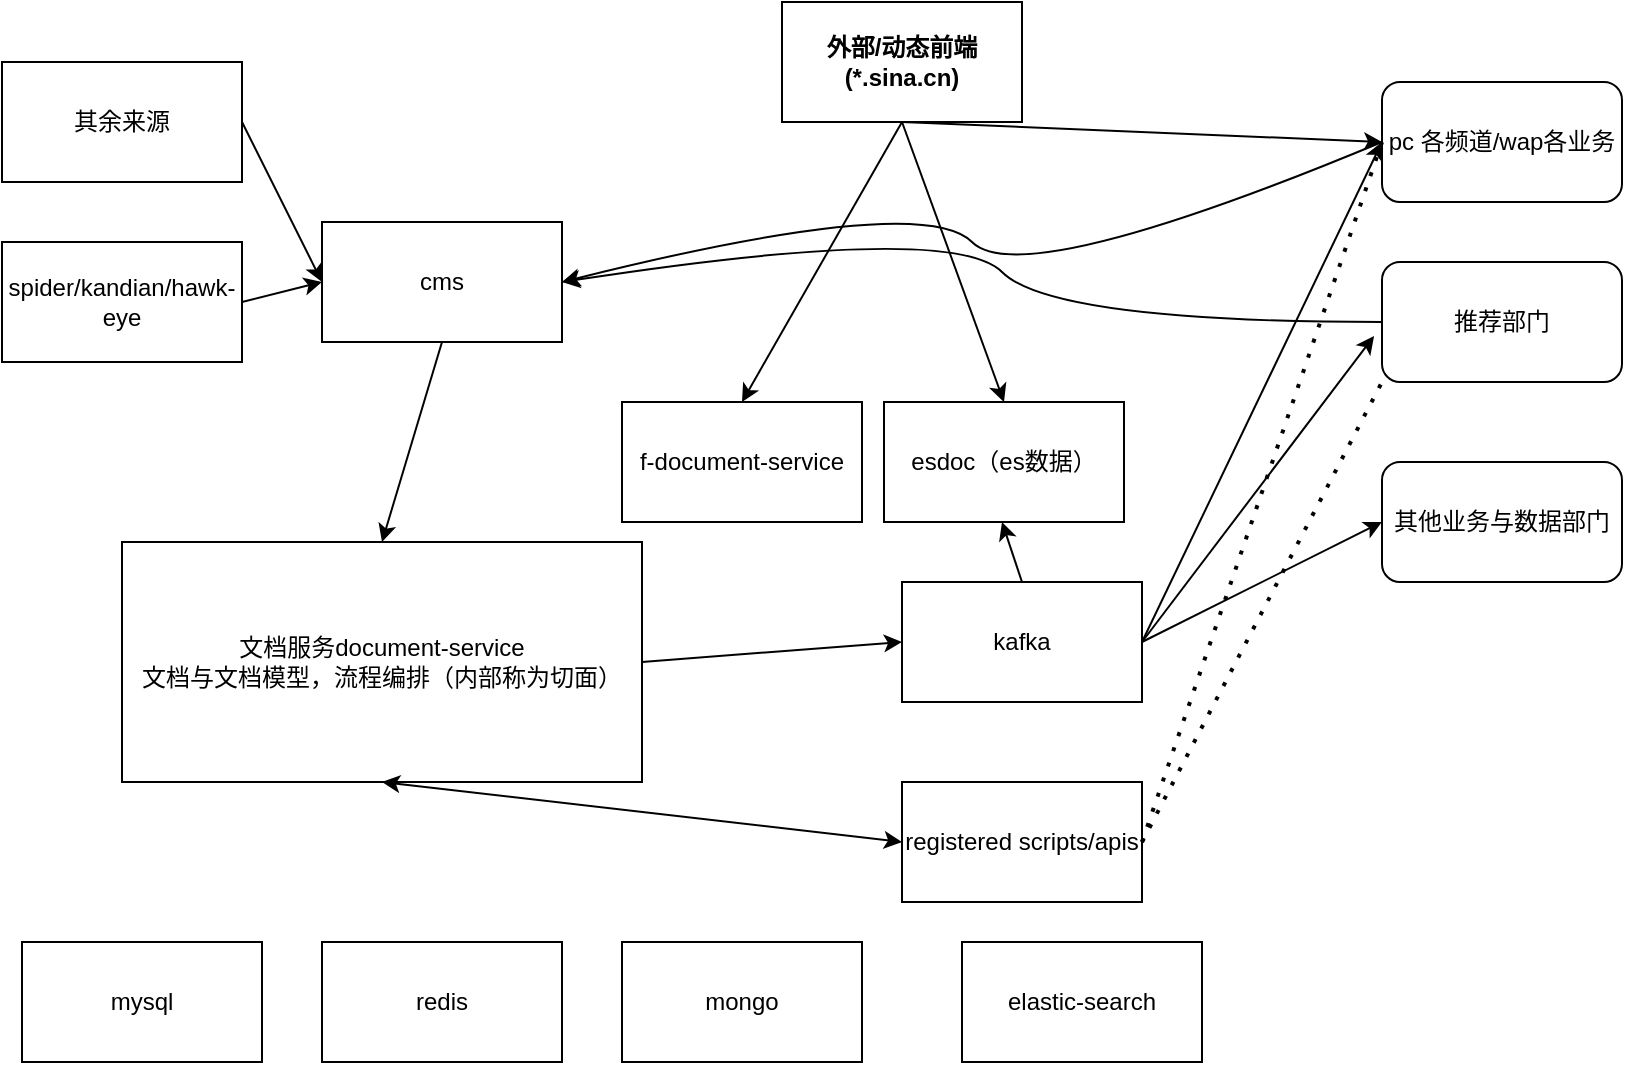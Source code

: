 <mxfile version="20.5.3" type="github">
  <diagram id="R2lEEEUBdFMjLlhIrx00" name="Page-1">
    <mxGraphModel dx="946" dy="504" grid="1" gridSize="10" guides="1" tooltips="1" connect="1" arrows="1" fold="1" page="1" pageScale="1" pageWidth="850" pageHeight="1100" math="0" shadow="0" extFonts="Permanent Marker^https://fonts.googleapis.com/css?family=Permanent+Marker">
      <root>
        <mxCell id="0" />
        <mxCell id="1" parent="0" />
        <mxCell id="uw1oQP8bwmENWxyOQQU2-1" value="外部/动态前端(*.sina.cn)" style="whiteSpace=wrap;html=1;startSize=30;fontStyle=1;" vertex="1" parent="1">
          <mxGeometry x="410" y="70" width="120" height="60" as="geometry" />
        </mxCell>
        <mxCell id="uw1oQP8bwmENWxyOQQU2-3" value="cms" style="rounded=0;whiteSpace=wrap;html=1;" vertex="1" parent="1">
          <mxGeometry x="180" y="180" width="120" height="60" as="geometry" />
        </mxCell>
        <mxCell id="uw1oQP8bwmENWxyOQQU2-4" value="registered scripts/apis" style="rounded=0;whiteSpace=wrap;html=1;" vertex="1" parent="1">
          <mxGeometry x="470" y="460" width="120" height="60" as="geometry" />
        </mxCell>
        <mxCell id="uw1oQP8bwmENWxyOQQU2-7" value="文档服务document-service&lt;br&gt;文档与文档模型，流程编排（内部称为切面）" style="rounded=0;whiteSpace=wrap;html=1;" vertex="1" parent="1">
          <mxGeometry x="80" y="340" width="260" height="120" as="geometry" />
        </mxCell>
        <mxCell id="uw1oQP8bwmENWxyOQQU2-8" value="f-document-service" style="rounded=0;whiteSpace=wrap;html=1;" vertex="1" parent="1">
          <mxGeometry x="330" y="270" width="120" height="60" as="geometry" />
        </mxCell>
        <mxCell id="uw1oQP8bwmENWxyOQQU2-9" value="mongo" style="rounded=0;whiteSpace=wrap;html=1;" vertex="1" parent="1">
          <mxGeometry x="330" y="540" width="120" height="60" as="geometry" />
        </mxCell>
        <mxCell id="uw1oQP8bwmENWxyOQQU2-10" value="redis" style="rounded=0;whiteSpace=wrap;html=1;" vertex="1" parent="1">
          <mxGeometry x="180" y="540" width="120" height="60" as="geometry" />
        </mxCell>
        <mxCell id="uw1oQP8bwmENWxyOQQU2-11" value="elastic-search" style="rounded=0;whiteSpace=wrap;html=1;" vertex="1" parent="1">
          <mxGeometry x="500" y="540" width="120" height="60" as="geometry" />
        </mxCell>
        <mxCell id="uw1oQP8bwmENWxyOQQU2-13" value="esdoc（es数据）" style="rounded=0;whiteSpace=wrap;html=1;" vertex="1" parent="1">
          <mxGeometry x="461" y="270" width="120" height="60" as="geometry" />
        </mxCell>
        <mxCell id="uw1oQP8bwmENWxyOQQU2-15" value="spider/kandian/hawk-eye" style="rounded=0;whiteSpace=wrap;html=1;" vertex="1" parent="1">
          <mxGeometry x="20" y="190" width="120" height="60" as="geometry" />
        </mxCell>
        <mxCell id="uw1oQP8bwmENWxyOQQU2-17" value="" style="endArrow=classic;html=1;rounded=0;exitX=1;exitY=0.5;exitDx=0;exitDy=0;entryX=0;entryY=0.5;entryDx=0;entryDy=0;" edge="1" parent="1" source="uw1oQP8bwmENWxyOQQU2-15" target="uw1oQP8bwmENWxyOQQU2-3">
          <mxGeometry width="50" height="50" relative="1" as="geometry">
            <mxPoint x="210" y="270" as="sourcePoint" />
            <mxPoint x="450" y="220" as="targetPoint" />
          </mxGeometry>
        </mxCell>
        <mxCell id="uw1oQP8bwmENWxyOQQU2-18" value="mysql" style="rounded=0;whiteSpace=wrap;html=1;" vertex="1" parent="1">
          <mxGeometry x="30" y="540" width="120" height="60" as="geometry" />
        </mxCell>
        <mxCell id="uw1oQP8bwmENWxyOQQU2-21" value="其余来源" style="rounded=0;whiteSpace=wrap;html=1;" vertex="1" parent="1">
          <mxGeometry x="20" y="100" width="120" height="60" as="geometry" />
        </mxCell>
        <mxCell id="uw1oQP8bwmENWxyOQQU2-23" value="" style="endArrow=classic;html=1;rounded=0;exitX=0.5;exitY=1;exitDx=0;exitDy=0;entryX=0.5;entryY=0;entryDx=0;entryDy=0;" edge="1" parent="1" source="uw1oQP8bwmENWxyOQQU2-3" target="uw1oQP8bwmENWxyOQQU2-7">
          <mxGeometry width="50" height="50" relative="1" as="geometry">
            <mxPoint x="400" y="320" as="sourcePoint" />
            <mxPoint x="450" y="270" as="targetPoint" />
          </mxGeometry>
        </mxCell>
        <mxCell id="uw1oQP8bwmENWxyOQQU2-24" value="kafka" style="rounded=0;whiteSpace=wrap;html=1;" vertex="1" parent="1">
          <mxGeometry x="470" y="360" width="120" height="60" as="geometry" />
        </mxCell>
        <mxCell id="uw1oQP8bwmENWxyOQQU2-26" value="pc 各频道/wap各业务" style="rounded=1;whiteSpace=wrap;html=1;" vertex="1" parent="1">
          <mxGeometry x="710" y="110" width="120" height="60" as="geometry" />
        </mxCell>
        <mxCell id="uw1oQP8bwmENWxyOQQU2-28" value="推荐部门" style="rounded=1;whiteSpace=wrap;html=1;" vertex="1" parent="1">
          <mxGeometry x="710" y="200" width="120" height="60" as="geometry" />
        </mxCell>
        <mxCell id="uw1oQP8bwmENWxyOQQU2-29" value="其他业务与数据部门" style="rounded=1;whiteSpace=wrap;html=1;" vertex="1" parent="1">
          <mxGeometry x="710" y="300" width="120" height="60" as="geometry" />
        </mxCell>
        <mxCell id="uw1oQP8bwmENWxyOQQU2-30" value="" style="endArrow=classic;html=1;rounded=0;exitX=1;exitY=0.5;exitDx=0;exitDy=0;entryX=0;entryY=0.5;entryDx=0;entryDy=0;" edge="1" parent="1" source="uw1oQP8bwmENWxyOQQU2-7" target="uw1oQP8bwmENWxyOQQU2-24">
          <mxGeometry width="50" height="50" relative="1" as="geometry">
            <mxPoint x="400" y="300" as="sourcePoint" />
            <mxPoint x="450" y="250" as="targetPoint" />
          </mxGeometry>
        </mxCell>
        <mxCell id="uw1oQP8bwmENWxyOQQU2-31" value="" style="endArrow=classic;html=1;rounded=0;entryX=0;entryY=0.5;entryDx=0;entryDy=0;exitX=1;exitY=0.5;exitDx=0;exitDy=0;" edge="1" parent="1" source="uw1oQP8bwmENWxyOQQU2-24" target="uw1oQP8bwmENWxyOQQU2-26">
          <mxGeometry width="50" height="50" relative="1" as="geometry">
            <mxPoint x="400" y="300" as="sourcePoint" />
            <mxPoint x="450" y="250" as="targetPoint" />
          </mxGeometry>
        </mxCell>
        <mxCell id="uw1oQP8bwmENWxyOQQU2-32" value="" style="endArrow=classic;html=1;rounded=0;entryX=-0.033;entryY=0.617;entryDx=0;entryDy=0;entryPerimeter=0;exitX=1;exitY=0.5;exitDx=0;exitDy=0;" edge="1" parent="1" source="uw1oQP8bwmENWxyOQQU2-24" target="uw1oQP8bwmENWxyOQQU2-28">
          <mxGeometry width="50" height="50" relative="1" as="geometry">
            <mxPoint x="400" y="300" as="sourcePoint" />
            <mxPoint x="450" y="250" as="targetPoint" />
          </mxGeometry>
        </mxCell>
        <mxCell id="uw1oQP8bwmENWxyOQQU2-33" value="" style="endArrow=classic;html=1;rounded=0;entryX=0;entryY=0.5;entryDx=0;entryDy=0;exitX=1;exitY=0.5;exitDx=0;exitDy=0;" edge="1" parent="1" source="uw1oQP8bwmENWxyOQQU2-24" target="uw1oQP8bwmENWxyOQQU2-29">
          <mxGeometry width="50" height="50" relative="1" as="geometry">
            <mxPoint x="400" y="300" as="sourcePoint" />
            <mxPoint x="450" y="250" as="targetPoint" />
          </mxGeometry>
        </mxCell>
        <mxCell id="uw1oQP8bwmENWxyOQQU2-34" value="" style="endArrow=classic;html=1;rounded=0;entryX=0;entryY=0.5;entryDx=0;entryDy=0;exitX=1;exitY=0.5;exitDx=0;exitDy=0;" edge="1" parent="1" source="uw1oQP8bwmENWxyOQQU2-21" target="uw1oQP8bwmENWxyOQQU2-3">
          <mxGeometry width="50" height="50" relative="1" as="geometry">
            <mxPoint x="400" y="310" as="sourcePoint" />
            <mxPoint x="450" y="260" as="targetPoint" />
          </mxGeometry>
        </mxCell>
        <mxCell id="uw1oQP8bwmENWxyOQQU2-40" value="" style="endArrow=classic;startArrow=classic;html=1;rounded=0;entryX=0;entryY=0.5;entryDx=0;entryDy=0;exitX=0.5;exitY=1;exitDx=0;exitDy=0;" edge="1" parent="1" source="uw1oQP8bwmENWxyOQQU2-7" target="uw1oQP8bwmENWxyOQQU2-4">
          <mxGeometry width="50" height="50" relative="1" as="geometry">
            <mxPoint x="400" y="340" as="sourcePoint" />
            <mxPoint x="450" y="290" as="targetPoint" />
          </mxGeometry>
        </mxCell>
        <mxCell id="uw1oQP8bwmENWxyOQQU2-41" value="" style="endArrow=classic;html=1;rounded=0;exitX=0.5;exitY=0;exitDx=0;exitDy=0;" edge="1" parent="1" source="uw1oQP8bwmENWxyOQQU2-24">
          <mxGeometry width="50" height="50" relative="1" as="geometry">
            <mxPoint x="520" y="380" as="sourcePoint" />
            <mxPoint x="520" y="330" as="targetPoint" />
          </mxGeometry>
        </mxCell>
        <mxCell id="uw1oQP8bwmENWxyOQQU2-43" value="" style="curved=1;endArrow=classic;html=1;rounded=0;entryX=1;entryY=0.5;entryDx=0;entryDy=0;" edge="1" parent="1" target="uw1oQP8bwmENWxyOQQU2-3">
          <mxGeometry width="50" height="50" relative="1" as="geometry">
            <mxPoint x="710" y="140" as="sourcePoint" />
            <mxPoint x="530" y="165" as="targetPoint" />
            <Array as="points">
              <mxPoint x="530" y="215" />
              <mxPoint x="480" y="165" />
            </Array>
          </mxGeometry>
        </mxCell>
        <mxCell id="uw1oQP8bwmENWxyOQQU2-44" value="" style="curved=1;endArrow=classic;html=1;rounded=0;entryX=1;entryY=0.5;entryDx=0;entryDy=0;exitX=0;exitY=0.5;exitDx=0;exitDy=0;" edge="1" parent="1" source="uw1oQP8bwmENWxyOQQU2-28" target="uw1oQP8bwmENWxyOQQU2-3">
          <mxGeometry width="50" height="50" relative="1" as="geometry">
            <mxPoint x="495" y="230" as="sourcePoint" />
            <mxPoint x="545" y="180" as="targetPoint" />
            <Array as="points">
              <mxPoint x="545" y="230" />
              <mxPoint x="495" y="180" />
            </Array>
          </mxGeometry>
        </mxCell>
        <mxCell id="uw1oQP8bwmENWxyOQQU2-50" value="" style="endArrow=classic;html=1;rounded=0;exitX=0.5;exitY=1;exitDx=0;exitDy=0;entryX=0.5;entryY=0;entryDx=0;entryDy=0;" edge="1" parent="1" source="uw1oQP8bwmENWxyOQQU2-1" target="uw1oQP8bwmENWxyOQQU2-8">
          <mxGeometry width="50" height="50" relative="1" as="geometry">
            <mxPoint x="400" y="330" as="sourcePoint" />
            <mxPoint x="450" y="280" as="targetPoint" />
          </mxGeometry>
        </mxCell>
        <mxCell id="uw1oQP8bwmENWxyOQQU2-51" value="" style="endArrow=classic;html=1;rounded=0;entryX=0.5;entryY=0;entryDx=0;entryDy=0;exitX=0.5;exitY=1;exitDx=0;exitDy=0;" edge="1" parent="1" source="uw1oQP8bwmENWxyOQQU2-1" target="uw1oQP8bwmENWxyOQQU2-13">
          <mxGeometry width="50" height="50" relative="1" as="geometry">
            <mxPoint x="400" y="330" as="sourcePoint" />
            <mxPoint x="450" y="280" as="targetPoint" />
          </mxGeometry>
        </mxCell>
        <mxCell id="uw1oQP8bwmENWxyOQQU2-52" value="" style="endArrow=classic;html=1;rounded=0;exitX=0.5;exitY=1;exitDx=0;exitDy=0;entryX=0;entryY=0.5;entryDx=0;entryDy=0;" edge="1" parent="1" source="uw1oQP8bwmENWxyOQQU2-1" target="uw1oQP8bwmENWxyOQQU2-26">
          <mxGeometry width="50" height="50" relative="1" as="geometry">
            <mxPoint x="400" y="330" as="sourcePoint" />
            <mxPoint x="450" y="280" as="targetPoint" />
          </mxGeometry>
        </mxCell>
        <mxCell id="uw1oQP8bwmENWxyOQQU2-54" value="" style="endArrow=none;dashed=1;html=1;dashPattern=1 3;strokeWidth=2;rounded=0;" edge="1" parent="1">
          <mxGeometry width="50" height="50" relative="1" as="geometry">
            <mxPoint x="590" y="490" as="sourcePoint" />
            <mxPoint x="710" y="140" as="targetPoint" />
          </mxGeometry>
        </mxCell>
        <mxCell id="uw1oQP8bwmENWxyOQQU2-55" value="" style="endArrow=none;dashed=1;html=1;dashPattern=1 3;strokeWidth=2;rounded=0;entryX=0;entryY=1;entryDx=0;entryDy=0;" edge="1" parent="1" target="uw1oQP8bwmENWxyOQQU2-28">
          <mxGeometry width="50" height="50" relative="1" as="geometry">
            <mxPoint x="590" y="490" as="sourcePoint" />
            <mxPoint x="640" y="440" as="targetPoint" />
          </mxGeometry>
        </mxCell>
      </root>
    </mxGraphModel>
  </diagram>
</mxfile>
